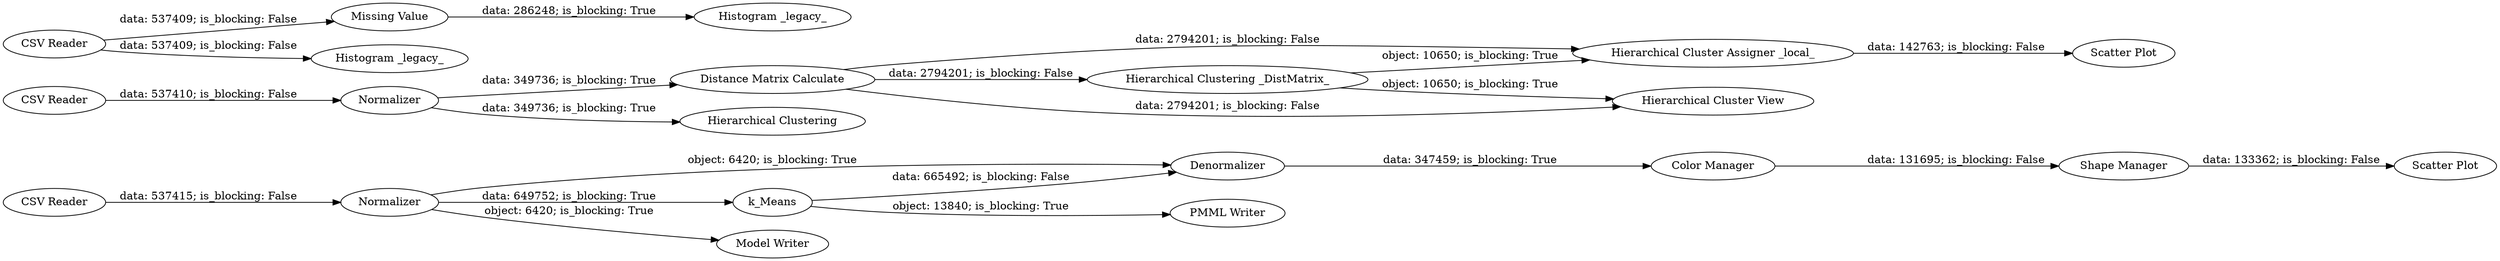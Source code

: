 digraph {
	"1739226832304655893_24" [label="Scatter Plot"]
	"1739226832304655893_12" [label="Hierarchical Cluster Assigner _local_"]
	"1739226832304655893_23" [label="Shape Manager"]
	"1739226832304655893_21" [label=Denormalizer]
	"1739226832304655893_3" [label="Histogram _legacy_"]
	"1739226832304655893_1" [label="CSV Reader"]
	"1739226832304655893_15" [label="Scatter Plot"]
	"1739226832304655893_5" [label="CSV Reader"]
	"1739226832304655893_7" [label=Normalizer]
	"1739226832304655893_20" [label="PMML Writer"]
	"1739226832304655893_8" [label="Distance Matrix Calculate"]
	"1739226832304655893_4" [label="Missing Value"]
	"1739226832304655893_13" [label="Hierarchical Clustering _DistMatrix_"]
	"1739226832304655893_17" [label=Normalizer]
	"1739226832304655893_16" [label="CSV Reader"]
	"1739226832304655893_22" [label="Color Manager"]
	"1739226832304655893_19" [label=k_Means]
	"1739226832304655893_2" [label="Histogram _legacy_"]
	"1739226832304655893_14" [label="Hierarchical Clustering"]
	"1739226832304655893_18" [label="Model Writer"]
	"1739226832304655893_11" [label="Hierarchical Cluster View"]
	"1739226832304655893_17" -> "1739226832304655893_21" [label="object: 6420; is_blocking: True"]
	"1739226832304655893_16" -> "1739226832304655893_17" [label="data: 537415; is_blocking: False"]
	"1739226832304655893_19" -> "1739226832304655893_21" [label="data: 665492; is_blocking: False"]
	"1739226832304655893_8" -> "1739226832304655893_13" [label="data: 2794201; is_blocking: False"]
	"1739226832304655893_5" -> "1739226832304655893_7" [label="data: 537410; is_blocking: False"]
	"1739226832304655893_4" -> "1739226832304655893_3" [label="data: 286248; is_blocking: True"]
	"1739226832304655893_13" -> "1739226832304655893_12" [label="object: 10650; is_blocking: True"]
	"1739226832304655893_1" -> "1739226832304655893_2" [label="data: 537409; is_blocking: False"]
	"1739226832304655893_12" -> "1739226832304655893_15" [label="data: 142763; is_blocking: False"]
	"1739226832304655893_19" -> "1739226832304655893_20" [label="object: 13840; is_blocking: True"]
	"1739226832304655893_23" -> "1739226832304655893_24" [label="data: 133362; is_blocking: False"]
	"1739226832304655893_17" -> "1739226832304655893_18" [label="object: 6420; is_blocking: True"]
	"1739226832304655893_13" -> "1739226832304655893_11" [label="object: 10650; is_blocking: True"]
	"1739226832304655893_17" -> "1739226832304655893_19" [label="data: 649752; is_blocking: True"]
	"1739226832304655893_7" -> "1739226832304655893_14" [label="data: 349736; is_blocking: True"]
	"1739226832304655893_8" -> "1739226832304655893_12" [label="data: 2794201; is_blocking: False"]
	"1739226832304655893_22" -> "1739226832304655893_23" [label="data: 131695; is_blocking: False"]
	"1739226832304655893_1" -> "1739226832304655893_4" [label="data: 537409; is_blocking: False"]
	"1739226832304655893_7" -> "1739226832304655893_8" [label="data: 349736; is_blocking: True"]
	"1739226832304655893_8" -> "1739226832304655893_11" [label="data: 2794201; is_blocking: False"]
	"1739226832304655893_21" -> "1739226832304655893_22" [label="data: 347459; is_blocking: True"]
	rankdir=LR
}
